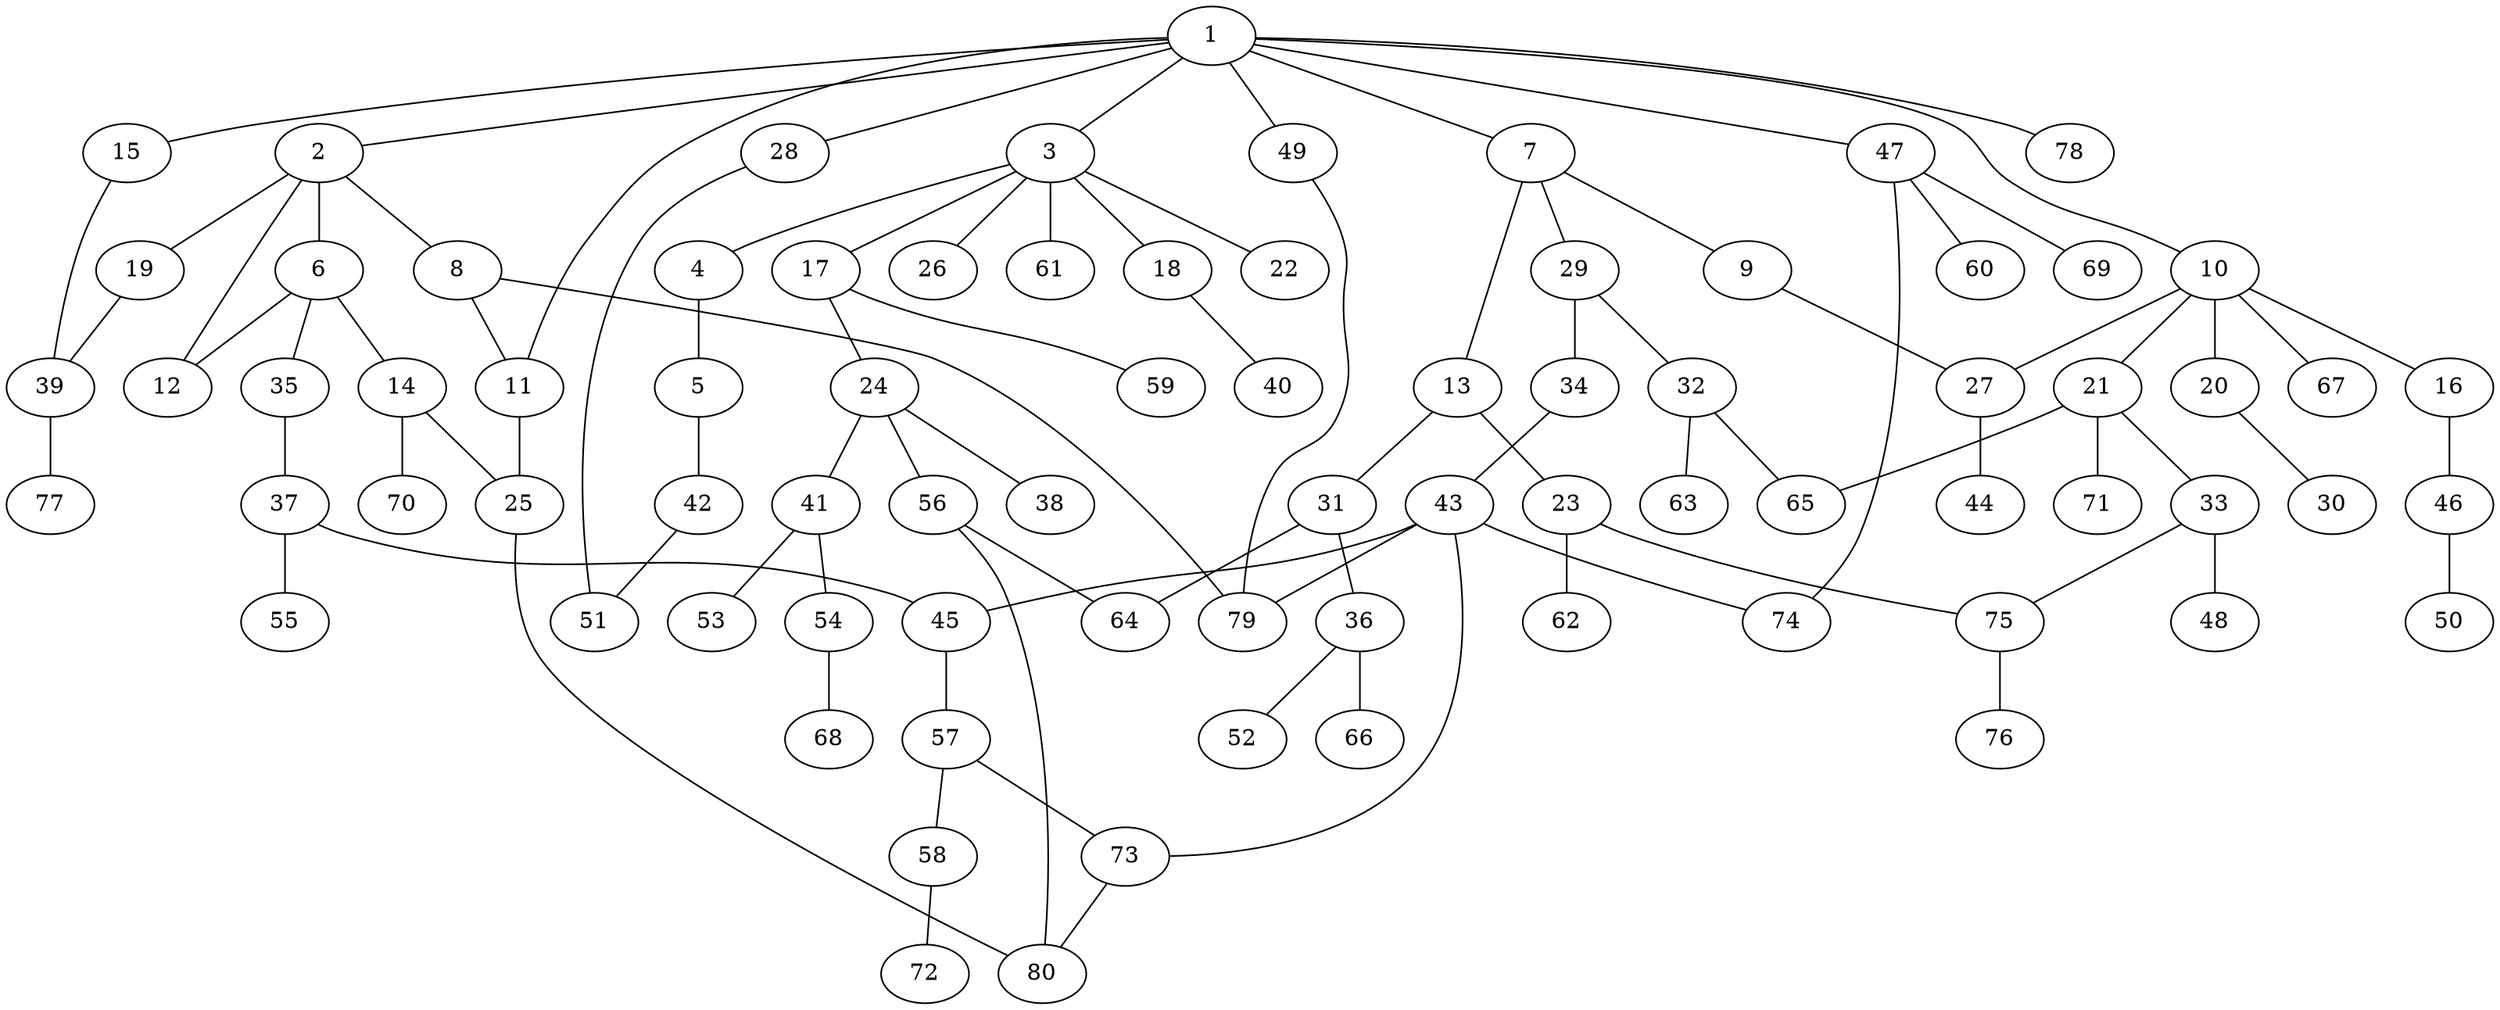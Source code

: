 graph graphname {1--2
1--3
1--7
1--10
1--11
1--15
1--28
1--47
1--49
1--78
2--6
2--8
2--12
2--19
3--4
3--17
3--18
3--22
3--26
3--61
4--5
5--42
6--12
6--14
6--35
7--9
7--13
7--29
8--11
8--79
9--27
10--16
10--20
10--21
10--27
10--67
11--25
13--23
13--31
14--25
14--70
15--39
16--46
17--24
17--59
18--40
19--39
20--30
21--33
21--65
21--71
23--62
23--75
24--38
24--41
24--56
25--80
27--44
28--51
29--32
29--34
31--36
31--64
32--63
32--65
33--48
33--75
34--43
35--37
36--52
36--66
37--45
37--55
39--77
41--53
41--54
42--51
43--45
43--73
43--74
43--79
45--57
46--50
47--60
47--69
47--74
49--79
54--68
56--64
56--80
57--58
57--73
58--72
73--80
75--76
}